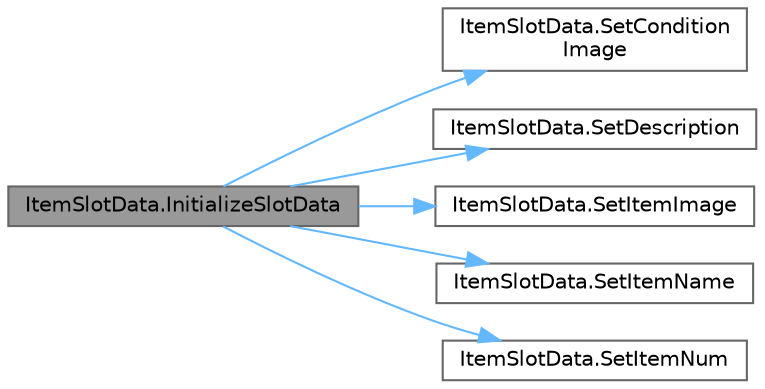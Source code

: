 digraph "ItemSlotData.InitializeSlotData"
{
 // LATEX_PDF_SIZE
  bgcolor="transparent";
  edge [fontname=Helvetica,fontsize=10,labelfontname=Helvetica,labelfontsize=10];
  node [fontname=Helvetica,fontsize=10,shape=box,height=0.2,width=0.4];
  rankdir="LR";
  Node1 [id="Node000001",label="ItemSlotData.InitializeSlotData",height=0.2,width=0.4,color="gray40", fillcolor="grey60", style="filled", fontcolor="black",tooltip=" "];
  Node1 -> Node2 [id="edge6_Node000001_Node000002",color="steelblue1",style="solid",tooltip=" "];
  Node2 [id="Node000002",label="ItemSlotData.SetCondition\lImage",height=0.2,width=0.4,color="grey40", fillcolor="white", style="filled",URL="$class_item_slot_data.html#a057dd61a5eec59f983b60824307abff4",tooltip=" "];
  Node1 -> Node3 [id="edge7_Node000001_Node000003",color="steelblue1",style="solid",tooltip=" "];
  Node3 [id="Node000003",label="ItemSlotData.SetDescription",height=0.2,width=0.4,color="grey40", fillcolor="white", style="filled",URL="$class_item_slot_data.html#a8561e651b61623c67254426ef5f61bc8",tooltip=" "];
  Node1 -> Node4 [id="edge8_Node000001_Node000004",color="steelblue1",style="solid",tooltip=" "];
  Node4 [id="Node000004",label="ItemSlotData.SetItemImage",height=0.2,width=0.4,color="grey40", fillcolor="white", style="filled",URL="$class_item_slot_data.html#a14af77717cc0cd375bf5e27f0428fb4b",tooltip=" "];
  Node1 -> Node5 [id="edge9_Node000001_Node000005",color="steelblue1",style="solid",tooltip=" "];
  Node5 [id="Node000005",label="ItemSlotData.SetItemName",height=0.2,width=0.4,color="grey40", fillcolor="white", style="filled",URL="$class_item_slot_data.html#abc98443aabd8f48de9c2b3cd675c96bd",tooltip=" "];
  Node1 -> Node6 [id="edge10_Node000001_Node000006",color="steelblue1",style="solid",tooltip=" "];
  Node6 [id="Node000006",label="ItemSlotData.SetItemNum",height=0.2,width=0.4,color="grey40", fillcolor="white", style="filled",URL="$class_item_slot_data.html#af69f1d48a8030a217a3a06bc5e89e890",tooltip=" "];
}
